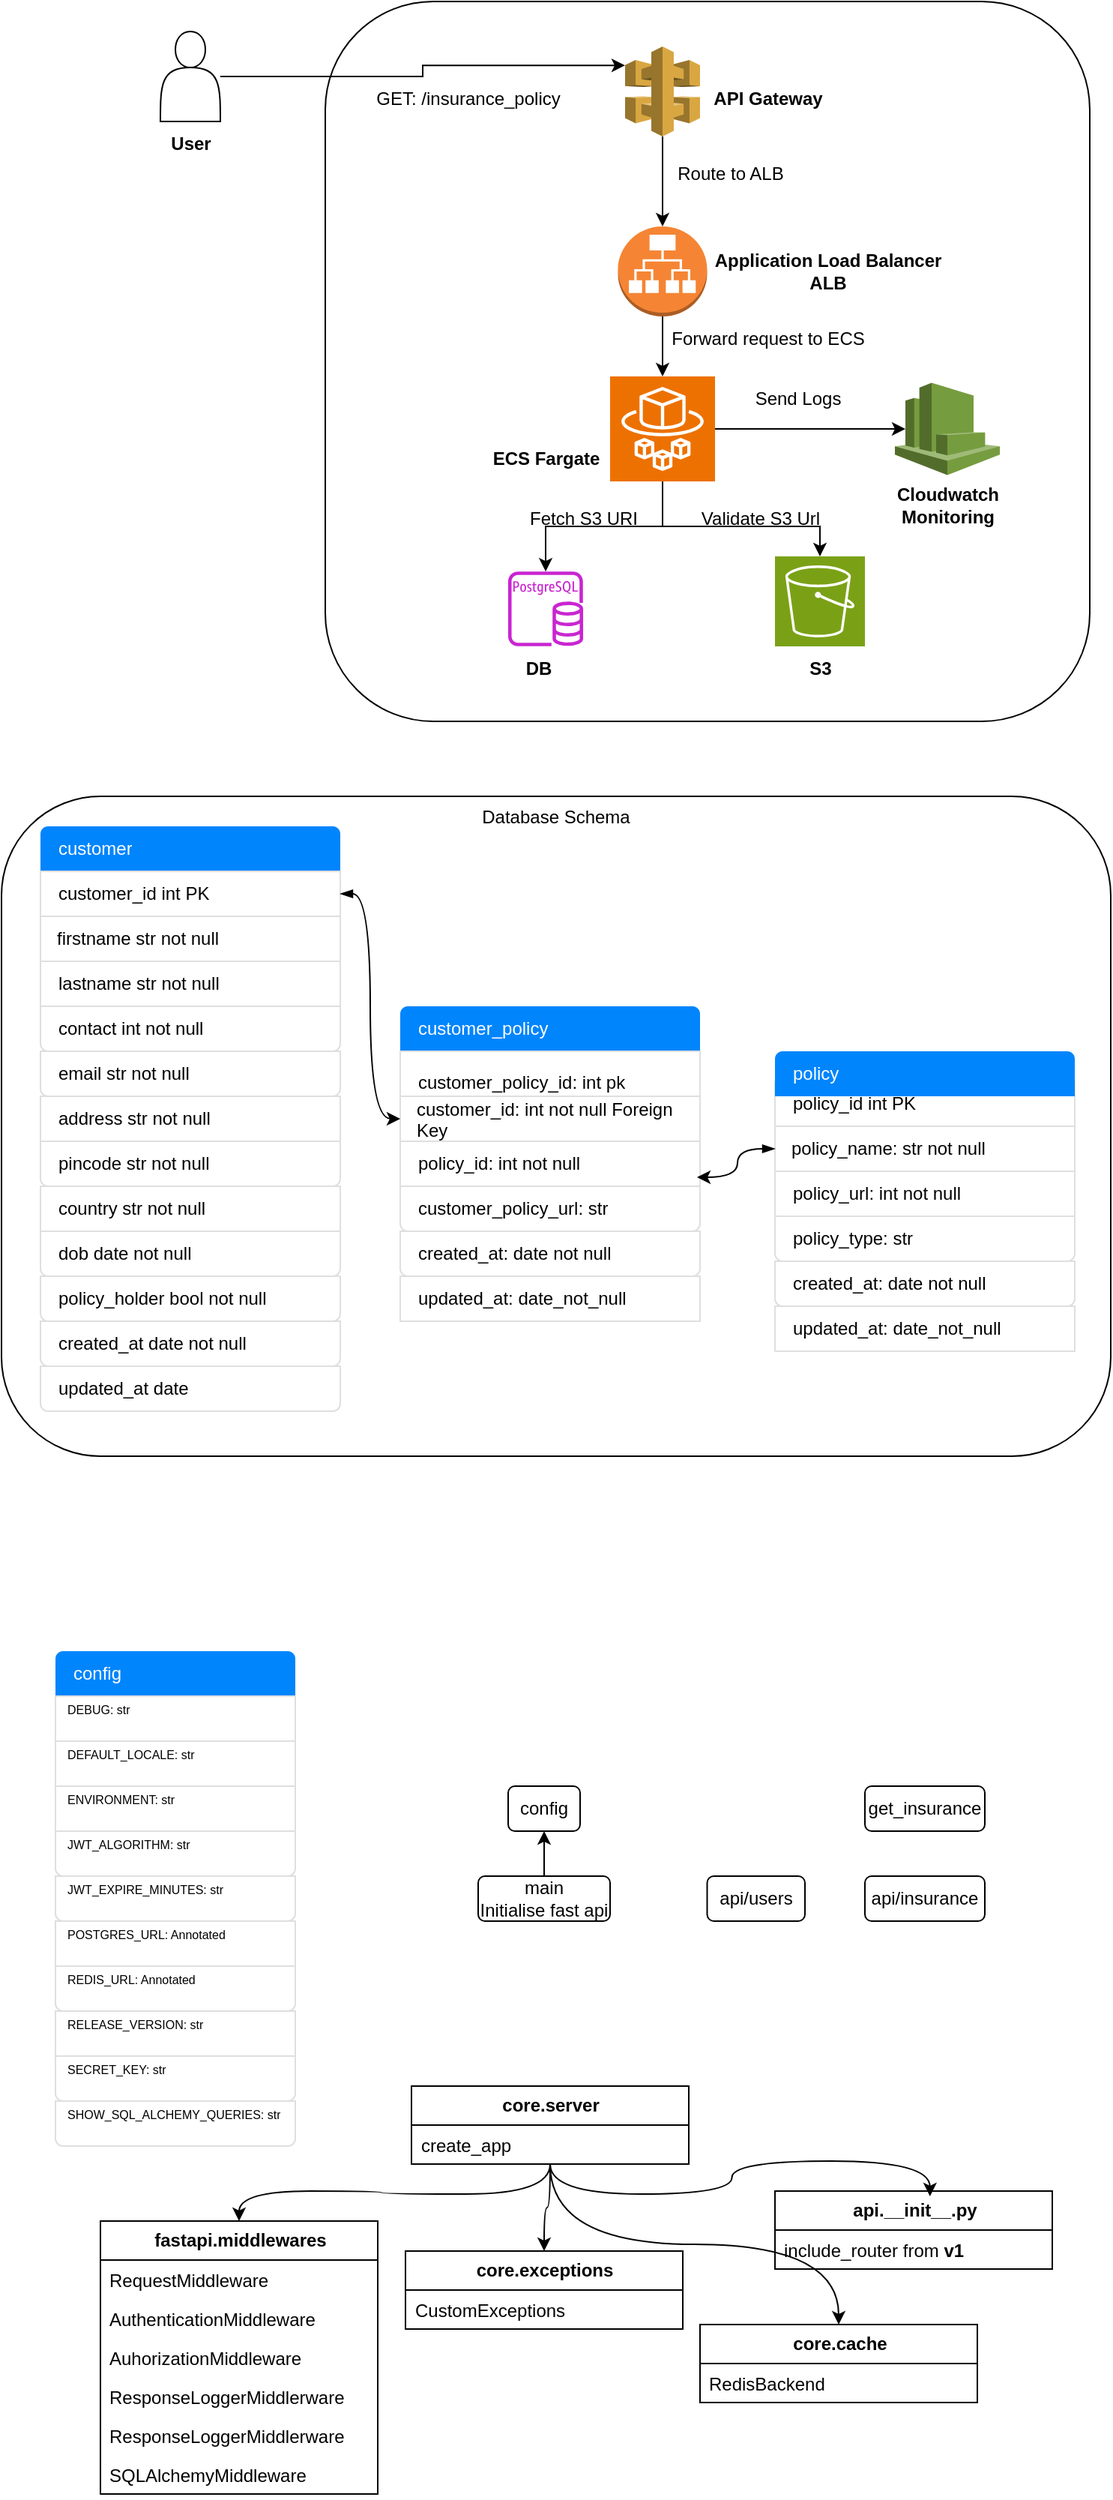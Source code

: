 <mxfile version="24.7.17">
  <diagram name="Page-1" id="BmRHWeZcQ2JRgK2zJg85">
    <mxGraphModel dx="1985" dy="1030" grid="1" gridSize="10" guides="1" tooltips="1" connect="1" arrows="1" fold="1" page="1" pageScale="1" pageWidth="827" pageHeight="1169" math="0" shadow="0">
      <root>
        <mxCell id="0" />
        <mxCell id="1" parent="0" />
        <mxCell id="vHByHvFqB6uSiXXfUXoa-16" value="Database Schema" style="rounded=1;whiteSpace=wrap;html=1;verticalAlign=top;" vertex="1" parent="1">
          <mxGeometry x="44" y="720" width="740" height="440" as="geometry" />
        </mxCell>
        <mxCell id="Dceuh1mDBH2nf0rDZ63H-2" value="" style="rounded=1;whiteSpace=wrap;html=1;" parent="1" vertex="1">
          <mxGeometry x="260" y="190" width="510" height="480" as="geometry" />
        </mxCell>
        <mxCell id="Dceuh1mDBH2nf0rDZ63H-1" value="" style="shape=actor;whiteSpace=wrap;html=1;" parent="1" vertex="1">
          <mxGeometry x="150" y="210" width="40" height="60" as="geometry" />
        </mxCell>
        <mxCell id="Dceuh1mDBH2nf0rDZ63H-6" value="" style="outlineConnect=0;dashed=0;verticalLabelPosition=bottom;verticalAlign=top;align=center;html=1;shape=mxgraph.aws3.api_gateway;fillColor=#D9A741;gradientColor=none;" parent="1" vertex="1">
          <mxGeometry x="460" y="220" width="50" height="60" as="geometry" />
        </mxCell>
        <mxCell id="Dceuh1mDBH2nf0rDZ63H-18" style="edgeStyle=orthogonalEdgeStyle;rounded=0;orthogonalLoop=1;jettySize=auto;html=1;exitX=0.5;exitY=1;exitDx=0;exitDy=0;exitPerimeter=0;" parent="1" source="Dceuh1mDBH2nf0rDZ63H-8" target="Dceuh1mDBH2nf0rDZ63H-10" edge="1">
          <mxGeometry relative="1" as="geometry" />
        </mxCell>
        <mxCell id="Dceuh1mDBH2nf0rDZ63H-8" value="" style="outlineConnect=0;dashed=0;verticalLabelPosition=bottom;verticalAlign=top;align=center;html=1;shape=mxgraph.aws3.application_load_balancer;fillColor=#F58534;gradientColor=none;" parent="1" vertex="1">
          <mxGeometry x="455.25" y="340" width="59.5" height="60" as="geometry" />
        </mxCell>
        <mxCell id="Dceuh1mDBH2nf0rDZ63H-9" style="edgeStyle=orthogonalEdgeStyle;rounded=0;orthogonalLoop=1;jettySize=auto;html=1;exitX=0.5;exitY=1;exitDx=0;exitDy=0;exitPerimeter=0;entryX=0.5;entryY=0;entryDx=0;entryDy=0;entryPerimeter=0;" parent="1" source="Dceuh1mDBH2nf0rDZ63H-6" target="Dceuh1mDBH2nf0rDZ63H-8" edge="1">
          <mxGeometry relative="1" as="geometry" />
        </mxCell>
        <mxCell id="Dceuh1mDBH2nf0rDZ63H-15" style="edgeStyle=orthogonalEdgeStyle;rounded=0;orthogonalLoop=1;jettySize=auto;html=1;exitX=0.5;exitY=1;exitDx=0;exitDy=0;exitPerimeter=0;" parent="1" source="Dceuh1mDBH2nf0rDZ63H-10" target="Dceuh1mDBH2nf0rDZ63H-13" edge="1">
          <mxGeometry relative="1" as="geometry" />
        </mxCell>
        <mxCell id="Dceuh1mDBH2nf0rDZ63H-16" style="edgeStyle=orthogonalEdgeStyle;rounded=0;orthogonalLoop=1;jettySize=auto;html=1;" parent="1" source="Dceuh1mDBH2nf0rDZ63H-10" target="Dceuh1mDBH2nf0rDZ63H-14" edge="1">
          <mxGeometry relative="1" as="geometry">
            <Array as="points">
              <mxPoint x="485" y="540" />
              <mxPoint x="590" y="540" />
            </Array>
          </mxGeometry>
        </mxCell>
        <mxCell id="Dceuh1mDBH2nf0rDZ63H-10" value="" style="sketch=0;points=[[0,0,0],[0.25,0,0],[0.5,0,0],[0.75,0,0],[1,0,0],[0,1,0],[0.25,1,0],[0.5,1,0],[0.75,1,0],[1,1,0],[0,0.25,0],[0,0.5,0],[0,0.75,0],[1,0.25,0],[1,0.5,0],[1,0.75,0]];outlineConnect=0;fontColor=#232F3E;fillColor=#ED7100;strokeColor=#ffffff;dashed=0;verticalLabelPosition=bottom;verticalAlign=top;align=center;html=1;fontSize=12;fontStyle=0;aspect=fixed;shape=mxgraph.aws4.resourceIcon;resIcon=mxgraph.aws4.fargate;" parent="1" vertex="1">
          <mxGeometry x="450" y="440" width="70" height="70" as="geometry" />
        </mxCell>
        <mxCell id="Dceuh1mDBH2nf0rDZ63H-13" value="" style="sketch=0;outlineConnect=0;fontColor=#232F3E;gradientColor=none;fillColor=#C925D1;strokeColor=none;dashed=0;verticalLabelPosition=bottom;verticalAlign=top;align=center;html=1;fontSize=12;fontStyle=0;aspect=fixed;pointerEvents=1;shape=mxgraph.aws4.rds_postgresql_instance;" parent="1" vertex="1">
          <mxGeometry x="382" y="570" width="50" height="50" as="geometry" />
        </mxCell>
        <mxCell id="Dceuh1mDBH2nf0rDZ63H-14" value="" style="sketch=0;points=[[0,0,0],[0.25,0,0],[0.5,0,0],[0.75,0,0],[1,0,0],[0,1,0],[0.25,1,0],[0.5,1,0],[0.75,1,0],[1,1,0],[0,0.25,0],[0,0.5,0],[0,0.75,0],[1,0.25,0],[1,0.5,0],[1,0.75,0]];outlineConnect=0;fontColor=#232F3E;fillColor=#7AA116;strokeColor=#ffffff;dashed=0;verticalLabelPosition=bottom;verticalAlign=top;align=center;html=1;fontSize=12;fontStyle=0;aspect=fixed;shape=mxgraph.aws4.resourceIcon;resIcon=mxgraph.aws4.s3;" parent="1" vertex="1">
          <mxGeometry x="560" y="560" width="60" height="60" as="geometry" />
        </mxCell>
        <mxCell id="Dceuh1mDBH2nf0rDZ63H-17" value="" style="outlineConnect=0;dashed=0;verticalLabelPosition=bottom;verticalAlign=top;align=center;html=1;shape=mxgraph.aws3.cloudwatch;fillColor=#759C3E;gradientColor=none;" parent="1" vertex="1">
          <mxGeometry x="640" y="444.25" width="70" height="61.5" as="geometry" />
        </mxCell>
        <mxCell id="Dceuh1mDBH2nf0rDZ63H-19" style="edgeStyle=orthogonalEdgeStyle;rounded=0;orthogonalLoop=1;jettySize=auto;html=1;exitX=1;exitY=0.5;exitDx=0;exitDy=0;exitPerimeter=0;entryX=0.1;entryY=0.5;entryDx=0;entryDy=0;entryPerimeter=0;" parent="1" source="Dceuh1mDBH2nf0rDZ63H-10" target="Dceuh1mDBH2nf0rDZ63H-17" edge="1">
          <mxGeometry relative="1" as="geometry" />
        </mxCell>
        <mxCell id="Dceuh1mDBH2nf0rDZ63H-20" style="edgeStyle=orthogonalEdgeStyle;rounded=0;orthogonalLoop=1;jettySize=auto;html=1;entryX=0;entryY=0.21;entryDx=0;entryDy=0;entryPerimeter=0;" parent="1" source="Dceuh1mDBH2nf0rDZ63H-1" target="Dceuh1mDBH2nf0rDZ63H-6" edge="1">
          <mxGeometry relative="1" as="geometry" />
        </mxCell>
        <mxCell id="Dceuh1mDBH2nf0rDZ63H-21" value="API Gateway" style="text;html=1;align=center;verticalAlign=middle;resizable=0;points=[];autosize=1;strokeColor=none;fillColor=none;fontStyle=1" parent="1" vertex="1">
          <mxGeometry x="510" y="240" width="90" height="30" as="geometry" />
        </mxCell>
        <mxCell id="Dceuh1mDBH2nf0rDZ63H-22" value="GET: /insurance_policy" style="text;html=1;align=center;verticalAlign=middle;resizable=0;points=[];autosize=1;strokeColor=none;fillColor=none;" parent="1" vertex="1">
          <mxGeometry x="280" y="240" width="150" height="30" as="geometry" />
        </mxCell>
        <mxCell id="Dceuh1mDBH2nf0rDZ63H-23" value="User" style="text;html=1;align=center;verticalAlign=middle;resizable=0;points=[];autosize=1;strokeColor=none;fillColor=none;fontStyle=1" parent="1" vertex="1">
          <mxGeometry x="145" y="270" width="50" height="30" as="geometry" />
        </mxCell>
        <mxCell id="Dceuh1mDBH2nf0rDZ63H-24" value="Application Load Balancer&lt;br&gt;ALB" style="text;html=1;align=center;verticalAlign=middle;resizable=0;points=[];autosize=1;strokeColor=none;fillColor=none;fontStyle=1" parent="1" vertex="1">
          <mxGeometry x="514.75" y="350" width="160" height="40" as="geometry" />
        </mxCell>
        <mxCell id="Dceuh1mDBH2nf0rDZ63H-27" value="Route to ALB" style="text;html=1;align=center;verticalAlign=middle;resizable=0;points=[];autosize=1;strokeColor=none;fillColor=none;" parent="1" vertex="1">
          <mxGeometry x="485" y="290" width="90" height="30" as="geometry" />
        </mxCell>
        <mxCell id="Dceuh1mDBH2nf0rDZ63H-28" value="Forward request to ECS" style="text;html=1;align=center;verticalAlign=middle;resizable=0;points=[];autosize=1;strokeColor=none;fillColor=none;" parent="1" vertex="1">
          <mxGeometry x="480" y="400" width="150" height="30" as="geometry" />
        </mxCell>
        <mxCell id="Dceuh1mDBH2nf0rDZ63H-29" value="Send Logs" style="text;html=1;align=center;verticalAlign=middle;resizable=0;points=[];autosize=1;strokeColor=none;fillColor=none;" parent="1" vertex="1">
          <mxGeometry x="535" y="440" width="80" height="30" as="geometry" />
        </mxCell>
        <mxCell id="Dceuh1mDBH2nf0rDZ63H-30" value="Validate S3 Url" style="text;html=1;align=center;verticalAlign=middle;resizable=0;points=[];autosize=1;strokeColor=none;fillColor=none;" parent="1" vertex="1">
          <mxGeometry x="500" y="520" width="100" height="30" as="geometry" />
        </mxCell>
        <mxCell id="Dceuh1mDBH2nf0rDZ63H-31" value="Fetch S3 URI" style="text;html=1;align=center;verticalAlign=middle;resizable=0;points=[];autosize=1;strokeColor=none;fillColor=none;" parent="1" vertex="1">
          <mxGeometry x="382" y="520" width="100" height="30" as="geometry" />
        </mxCell>
        <mxCell id="Dceuh1mDBH2nf0rDZ63H-32" value="Cloudwatch&lt;br&gt;Monitoring" style="text;html=1;align=center;verticalAlign=middle;resizable=0;points=[];autosize=1;strokeColor=none;fillColor=none;fontStyle=1" parent="1" vertex="1">
          <mxGeometry x="630" y="505.75" width="90" height="40" as="geometry" />
        </mxCell>
        <mxCell id="Dceuh1mDBH2nf0rDZ63H-33" value="S3" style="text;html=1;align=center;verticalAlign=middle;resizable=0;points=[];autosize=1;strokeColor=none;fillColor=none;fontStyle=1" parent="1" vertex="1">
          <mxGeometry x="570" y="620" width="40" height="30" as="geometry" />
        </mxCell>
        <mxCell id="Dceuh1mDBH2nf0rDZ63H-34" value="DB" style="text;html=1;align=center;verticalAlign=middle;resizable=0;points=[];autosize=1;strokeColor=none;fillColor=none;fontStyle=1" parent="1" vertex="1">
          <mxGeometry x="382" y="620" width="40" height="30" as="geometry" />
        </mxCell>
        <mxCell id="Dceuh1mDBH2nf0rDZ63H-35" value="ECS Fargate" style="text;html=1;align=center;verticalAlign=middle;resizable=0;points=[];autosize=1;strokeColor=none;fillColor=none;fontStyle=1" parent="1" vertex="1">
          <mxGeometry x="362" y="480" width="90" height="30" as="geometry" />
        </mxCell>
        <mxCell id="vHByHvFqB6uSiXXfUXoa-23" value="" style="swimlane;fontStyle=0;childLayout=stackLayout;horizontal=1;startSize=0;horizontalStack=0;resizeParent=1;resizeParentMax=0;resizeLast=0;collapsible=0;marginBottom=0;whiteSpace=wrap;html=1;strokeColor=none;fillColor=none;spacing=1;" vertex="1" parent="1">
          <mxGeometry x="70" y="740" width="200" height="390" as="geometry" />
        </mxCell>
        <mxCell id="vHByHvFqB6uSiXXfUXoa-24" value="customer" style="text;strokeColor=none;fillColor=#0085FC;align=left;verticalAlign=middle;spacingLeft=10;spacingRight=10;overflow=hidden;points=[[0,0.5],[1,0.5]];portConstraint=eastwest;rotatable=0;whiteSpace=wrap;html=1;shape=mxgraph.bootstrap.topButton;rSize=5;fontColor=#ffffff;" vertex="1" parent="vHByHvFqB6uSiXXfUXoa-23">
          <mxGeometry width="200" height="30" as="geometry" />
        </mxCell>
        <mxCell id="vHByHvFqB6uSiXXfUXoa-25" value="customer_id int PK" style="text;strokeColor=#DFDFDF;fillColor=#FFFFFF;align=left;verticalAlign=middle;spacingLeft=10;spacingRight=10;overflow=hidden;points=[[0,0.5],[1,0.5]];portConstraint=eastwest;rotatable=0;whiteSpace=wrap;html=1;rSize=5;fontColor=#000000;" vertex="1" parent="vHByHvFqB6uSiXXfUXoa-23">
          <mxGeometry y="30" width="200" height="30" as="geometry" />
        </mxCell>
        <mxCell id="vHByHvFqB6uSiXXfUXoa-26" value="firstname str not null" style="text;strokeColor=#DFDFDF;fillColor=#FFFFFF;align=left;verticalAlign=middle;spacingLeft=10;spacingRight=10;overflow=hidden;points=[[0,0.5],[1,0.5]];portConstraint=eastwest;rotatable=0;whiteSpace=wrap;html=1;rSize=5;fontColor=#000000;spacing=1;" vertex="1" parent="vHByHvFqB6uSiXXfUXoa-23">
          <mxGeometry y="60" width="200" height="30" as="geometry" />
        </mxCell>
        <mxCell id="vHByHvFqB6uSiXXfUXoa-27" value="lastname str not null" style="text;strokeColor=#DFDFDF;fillColor=#FFFFFF;align=left;verticalAlign=middle;spacingLeft=10;spacingRight=10;overflow=hidden;points=[[0,0.5],[1,0.5]];portConstraint=eastwest;rotatable=0;whiteSpace=wrap;html=1;rSize=5;fontColor=#000000;" vertex="1" parent="vHByHvFqB6uSiXXfUXoa-23">
          <mxGeometry y="90" width="200" height="30" as="geometry" />
        </mxCell>
        <mxCell id="vHByHvFqB6uSiXXfUXoa-28" value="contact int not null" style="text;strokeColor=#DFDFDF;fillColor=#FFFFFF;align=left;verticalAlign=middle;spacingLeft=10;spacingRight=10;overflow=hidden;points=[[0,0.5],[1,0.5]];portConstraint=eastwest;rotatable=0;whiteSpace=wrap;html=1;shape=mxgraph.bootstrap.bottomButton;rSize=5;fontColor=#000000;" vertex="1" parent="vHByHvFqB6uSiXXfUXoa-23">
          <mxGeometry y="120" width="200" height="30" as="geometry" />
        </mxCell>
        <mxCell id="vHByHvFqB6uSiXXfUXoa-29" value="email str not null" style="text;strokeColor=#DFDFDF;fillColor=#FFFFFF;align=left;verticalAlign=middle;spacingLeft=10;spacingRight=10;overflow=hidden;points=[[0,0.5],[1,0.5]];portConstraint=eastwest;rotatable=0;whiteSpace=wrap;html=1;shape=mxgraph.bootstrap.bottomButton;rSize=5;fontColor=#000000;" vertex="1" parent="vHByHvFqB6uSiXXfUXoa-23">
          <mxGeometry y="150" width="200" height="30" as="geometry" />
        </mxCell>
        <mxCell id="vHByHvFqB6uSiXXfUXoa-30" value="address str not null" style="text;strokeColor=#DFDFDF;fillColor=#FFFFFF;align=left;verticalAlign=middle;spacingLeft=10;spacingRight=10;overflow=hidden;points=[[0,0.5],[1,0.5]];portConstraint=eastwest;rotatable=0;whiteSpace=wrap;html=1;rSize=5;fontColor=#000000;" vertex="1" parent="vHByHvFqB6uSiXXfUXoa-23">
          <mxGeometry y="180" width="200" height="30" as="geometry" />
        </mxCell>
        <mxCell id="vHByHvFqB6uSiXXfUXoa-31" value="pincode str not null" style="text;strokeColor=#DFDFDF;fillColor=#FFFFFF;align=left;verticalAlign=middle;spacingLeft=10;spacingRight=10;overflow=hidden;points=[[0,0.5],[1,0.5]];portConstraint=eastwest;rotatable=0;whiteSpace=wrap;html=1;shape=mxgraph.bootstrap.bottomButton;rSize=5;fontColor=#000000;" vertex="1" parent="vHByHvFqB6uSiXXfUXoa-23">
          <mxGeometry y="210" width="200" height="30" as="geometry" />
        </mxCell>
        <mxCell id="vHByHvFqB6uSiXXfUXoa-32" value="country str not null" style="text;strokeColor=#DFDFDF;fillColor=#FFFFFF;align=left;verticalAlign=middle;spacingLeft=10;spacingRight=10;overflow=hidden;points=[[0,0.5],[1,0.5]];portConstraint=eastwest;rotatable=0;whiteSpace=wrap;html=1;rSize=5;fontColor=#000000;" vertex="1" parent="vHByHvFqB6uSiXXfUXoa-23">
          <mxGeometry y="240" width="200" height="30" as="geometry" />
        </mxCell>
        <mxCell id="vHByHvFqB6uSiXXfUXoa-33" value="dob date not null" style="text;strokeColor=#DFDFDF;fillColor=#FFFFFF;align=left;verticalAlign=middle;spacingLeft=10;spacingRight=10;overflow=hidden;points=[[0,0.5],[1,0.5]];portConstraint=eastwest;rotatable=0;whiteSpace=wrap;html=1;shape=mxgraph.bootstrap.bottomButton;rSize=5;fontColor=#000000;" vertex="1" parent="vHByHvFqB6uSiXXfUXoa-23">
          <mxGeometry y="270" width="200" height="30" as="geometry" />
        </mxCell>
        <mxCell id="vHByHvFqB6uSiXXfUXoa-34" value="policy_holder bool not null" style="text;strokeColor=#DFDFDF;fillColor=#FFFFFF;align=left;verticalAlign=middle;spacingLeft=10;spacingRight=10;overflow=hidden;points=[[0,0.5],[1,0.5]];portConstraint=eastwest;rotatable=0;whiteSpace=wrap;html=1;shape=mxgraph.bootstrap.bottomButton;rSize=5;fontColor=#000000;" vertex="1" parent="vHByHvFqB6uSiXXfUXoa-23">
          <mxGeometry y="300" width="200" height="30" as="geometry" />
        </mxCell>
        <mxCell id="vHByHvFqB6uSiXXfUXoa-36" value="created_at date not null" style="text;strokeColor=#DFDFDF;fillColor=#FFFFFF;align=left;verticalAlign=middle;spacingLeft=10;spacingRight=10;overflow=hidden;points=[[0,0.5],[1,0.5]];portConstraint=eastwest;rotatable=0;whiteSpace=wrap;html=1;shape=mxgraph.bootstrap.bottomButton;rSize=5;fontColor=#000000;" vertex="1" parent="vHByHvFqB6uSiXXfUXoa-23">
          <mxGeometry y="330" width="200" height="30" as="geometry" />
        </mxCell>
        <mxCell id="vHByHvFqB6uSiXXfUXoa-37" value="updated_at date&amp;nbsp;" style="text;strokeColor=#DFDFDF;fillColor=#FFFFFF;align=left;verticalAlign=middle;spacingLeft=10;spacingRight=10;overflow=hidden;points=[[0,0.5],[1,0.5]];portConstraint=eastwest;rotatable=0;whiteSpace=wrap;html=1;shape=mxgraph.bootstrap.bottomButton;rSize=5;fontColor=#000000;" vertex="1" parent="vHByHvFqB6uSiXXfUXoa-23">
          <mxGeometry y="360" width="200" height="30" as="geometry" />
        </mxCell>
        <mxCell id="vHByHvFqB6uSiXXfUXoa-38" value="" style="swimlane;fontStyle=0;childLayout=stackLayout;horizontal=1;startSize=0;horizontalStack=0;resizeParent=1;resizeParentMax=0;resizeLast=0;collapsible=0;marginBottom=0;whiteSpace=wrap;html=1;strokeColor=none;fillColor=none;spacing=1;" vertex="1" parent="1">
          <mxGeometry x="310" y="860" width="200" height="210" as="geometry" />
        </mxCell>
        <mxCell id="vHByHvFqB6uSiXXfUXoa-39" value="customer_policy" style="text;strokeColor=none;fillColor=#0085FC;align=left;verticalAlign=middle;spacingLeft=10;spacingRight=10;overflow=hidden;points=[[0,0.5],[1,0.5]];portConstraint=eastwest;rotatable=0;whiteSpace=wrap;html=1;shape=mxgraph.bootstrap.topButton;rSize=5;fontColor=#ffffff;" vertex="1" parent="vHByHvFqB6uSiXXfUXoa-38">
          <mxGeometry width="200" height="30" as="geometry" />
        </mxCell>
        <mxCell id="vHByHvFqB6uSiXXfUXoa-40" value="&lt;h1 style=&quot;margin-top: 0px; margin-bottom: 5px;&quot;&gt;&lt;font style=&quot;font-size: 12px; font-weight: normal;&quot;&gt;customer_policy_id: int pk&lt;/font&gt;&lt;/h1&gt;" style="text;strokeColor=#DFDFDF;fillColor=#FFFFFF;align=left;verticalAlign=middle;spacingLeft=10;spacingRight=10;overflow=hidden;points=[[0,0.5],[1,0.5]];portConstraint=eastwest;rotatable=0;whiteSpace=wrap;html=1;rSize=5;fontColor=#000000;" vertex="1" parent="vHByHvFqB6uSiXXfUXoa-38">
          <mxGeometry y="30" width="200" height="30" as="geometry" />
        </mxCell>
        <mxCell id="vHByHvFqB6uSiXXfUXoa-41" value="&lt;div&gt;customer_id: int not null Foreign Key&lt;/div&gt;" style="text;strokeColor=#DFDFDF;fillColor=#FFFFFF;align=left;verticalAlign=middle;spacingLeft=10;spacingRight=10;overflow=hidden;points=[[0,0.5],[1,0.5]];portConstraint=eastwest;rotatable=0;whiteSpace=wrap;html=1;rSize=5;fontColor=#000000;spacing=1;" vertex="1" parent="vHByHvFqB6uSiXXfUXoa-38">
          <mxGeometry y="60" width="200" height="30" as="geometry" />
        </mxCell>
        <mxCell id="vHByHvFqB6uSiXXfUXoa-42" value="&lt;div&gt;policy_id: int not null&lt;/div&gt;" style="text;strokeColor=#DFDFDF;fillColor=#FFFFFF;align=left;verticalAlign=middle;spacingLeft=10;spacingRight=10;overflow=hidden;points=[[0,0.5],[1,0.5]];portConstraint=eastwest;rotatable=0;whiteSpace=wrap;html=1;rSize=5;fontColor=#000000;" vertex="1" parent="vHByHvFqB6uSiXXfUXoa-38">
          <mxGeometry y="90" width="200" height="30" as="geometry" />
        </mxCell>
        <mxCell id="vHByHvFqB6uSiXXfUXoa-43" value="customer_policy_url: str" style="text;strokeColor=#DFDFDF;fillColor=#FFFFFF;align=left;verticalAlign=middle;spacingLeft=10;spacingRight=10;overflow=hidden;points=[[0,0.5],[1,0.5]];portConstraint=eastwest;rotatable=0;whiteSpace=wrap;html=1;shape=mxgraph.bootstrap.bottomButton;rSize=5;fontColor=#000000;" vertex="1" parent="vHByHvFqB6uSiXXfUXoa-38">
          <mxGeometry y="120" width="200" height="30" as="geometry" />
        </mxCell>
        <mxCell id="vHByHvFqB6uSiXXfUXoa-44" value="&lt;div&gt;created_at: date not null&lt;/div&gt;" style="text;strokeColor=#DFDFDF;fillColor=#FFFFFF;align=left;verticalAlign=middle;spacingLeft=10;spacingRight=10;overflow=hidden;points=[[0,0.5],[1,0.5]];portConstraint=eastwest;rotatable=0;whiteSpace=wrap;html=1;shape=mxgraph.bootstrap.bottomButton;rSize=5;fontColor=#000000;" vertex="1" parent="vHByHvFqB6uSiXXfUXoa-38">
          <mxGeometry y="150" width="200" height="30" as="geometry" />
        </mxCell>
        <mxCell id="vHByHvFqB6uSiXXfUXoa-45" value="updated_at: date_not_null" style="text;strokeColor=#DFDFDF;fillColor=#FFFFFF;align=left;verticalAlign=middle;spacingLeft=10;spacingRight=10;overflow=hidden;points=[[0,0.5],[1,0.5]];portConstraint=eastwest;rotatable=0;whiteSpace=wrap;html=1;rSize=5;fontColor=#000000;" vertex="1" parent="vHByHvFqB6uSiXXfUXoa-38">
          <mxGeometry y="180" width="200" height="30" as="geometry" />
        </mxCell>
        <mxCell id="vHByHvFqB6uSiXXfUXoa-52" value="" style="swimlane;fontStyle=0;childLayout=stackLayout;horizontal=1;startSize=0;horizontalStack=0;resizeParent=1;resizeParentMax=0;resizeLast=0;collapsible=0;marginBottom=0;whiteSpace=wrap;html=1;strokeColor=none;fillColor=none;spacing=1;" vertex="1" parent="1">
          <mxGeometry x="560" y="910" width="200" height="180" as="geometry" />
        </mxCell>
        <mxCell id="vHByHvFqB6uSiXXfUXoa-54" value="policy_id int PK" style="text;strokeColor=#DFDFDF;fillColor=#FFFFFF;align=left;verticalAlign=middle;spacingLeft=10;spacingRight=10;overflow=hidden;points=[[0,0.5],[1,0.5]];portConstraint=eastwest;rotatable=0;whiteSpace=wrap;html=1;rSize=5;fontColor=#000000;" vertex="1" parent="vHByHvFqB6uSiXXfUXoa-52">
          <mxGeometry width="200" height="30" as="geometry" />
        </mxCell>
        <mxCell id="vHByHvFqB6uSiXXfUXoa-55" value="policy_name: str not null" style="text;strokeColor=#DFDFDF;fillColor=#FFFFFF;align=left;verticalAlign=middle;spacingLeft=10;spacingRight=10;overflow=hidden;points=[[0,0.5],[1,0.5]];portConstraint=eastwest;rotatable=0;whiteSpace=wrap;html=1;rSize=5;fontColor=#000000;spacing=1;" vertex="1" parent="vHByHvFqB6uSiXXfUXoa-52">
          <mxGeometry y="30" width="200" height="30" as="geometry" />
        </mxCell>
        <mxCell id="vHByHvFqB6uSiXXfUXoa-56" value="policy_url: int not null" style="text;strokeColor=#DFDFDF;fillColor=#FFFFFF;align=left;verticalAlign=middle;spacingLeft=10;spacingRight=10;overflow=hidden;points=[[0,0.5],[1,0.5]];portConstraint=eastwest;rotatable=0;whiteSpace=wrap;html=1;rSize=5;fontColor=#000000;" vertex="1" parent="vHByHvFqB6uSiXXfUXoa-52">
          <mxGeometry y="60" width="200" height="30" as="geometry" />
        </mxCell>
        <mxCell id="vHByHvFqB6uSiXXfUXoa-57" value="&lt;div&gt;policy_type: str&lt;/div&gt;" style="text;strokeColor=#DFDFDF;fillColor=#FFFFFF;align=left;verticalAlign=middle;spacingLeft=10;spacingRight=10;overflow=hidden;points=[[0,0.5],[1,0.5]];portConstraint=eastwest;rotatable=0;whiteSpace=wrap;html=1;shape=mxgraph.bootstrap.bottomButton;rSize=5;fontColor=#000000;" vertex="1" parent="vHByHvFqB6uSiXXfUXoa-52">
          <mxGeometry y="90" width="200" height="30" as="geometry" />
        </mxCell>
        <mxCell id="vHByHvFqB6uSiXXfUXoa-58" value="&lt;div&gt;created_at: date not null&lt;/div&gt;" style="text;strokeColor=#DFDFDF;fillColor=#FFFFFF;align=left;verticalAlign=middle;spacingLeft=10;spacingRight=10;overflow=hidden;points=[[0,0.5],[1,0.5]];portConstraint=eastwest;rotatable=0;whiteSpace=wrap;html=1;shape=mxgraph.bootstrap.bottomButton;rSize=5;fontColor=#000000;" vertex="1" parent="vHByHvFqB6uSiXXfUXoa-52">
          <mxGeometry y="120" width="200" height="30" as="geometry" />
        </mxCell>
        <mxCell id="vHByHvFqB6uSiXXfUXoa-59" value="updated_at: date_not_null" style="text;strokeColor=#DFDFDF;fillColor=#FFFFFF;align=left;verticalAlign=middle;spacingLeft=10;spacingRight=10;overflow=hidden;points=[[0,0.5],[1,0.5]];portConstraint=eastwest;rotatable=0;whiteSpace=wrap;html=1;rSize=5;fontColor=#000000;" vertex="1" parent="vHByHvFqB6uSiXXfUXoa-52">
          <mxGeometry y="150" width="200" height="30" as="geometry" />
        </mxCell>
        <mxCell id="vHByHvFqB6uSiXXfUXoa-60" value="" style="edgeStyle=orthogonalEdgeStyle;rounded=0;orthogonalLoop=1;jettySize=auto;html=1;entryX=0.99;entryY=0.8;entryDx=0;entryDy=0;entryPerimeter=0;verticalAlign=middle;curved=1;startArrow=blockThin;startFill=1;" edge="1" parent="1" source="vHByHvFqB6uSiXXfUXoa-55" target="vHByHvFqB6uSiXXfUXoa-42">
          <mxGeometry relative="1" as="geometry" />
        </mxCell>
        <mxCell id="vHByHvFqB6uSiXXfUXoa-53" value="policy" style="text;strokeColor=none;fillColor=#0085FC;align=left;verticalAlign=middle;spacingLeft=10;spacingRight=10;overflow=hidden;points=[[0,0.5],[1,0.5]];portConstraint=eastwest;rotatable=0;whiteSpace=wrap;html=1;shape=mxgraph.bootstrap.topButton;rSize=5;fontColor=#ffffff;" vertex="1" parent="1">
          <mxGeometry x="560" y="890" width="200" height="30" as="geometry" />
        </mxCell>
        <mxCell id="vHByHvFqB6uSiXXfUXoa-61" style="edgeStyle=orthogonalEdgeStyle;rounded=0;orthogonalLoop=1;jettySize=auto;html=1;exitX=1;exitY=0.5;exitDx=0;exitDy=0;entryX=0;entryY=0.5;entryDx=0;entryDy=0;startArrow=blockThin;startFill=1;curved=1;" edge="1" parent="1" source="vHByHvFqB6uSiXXfUXoa-25" target="vHByHvFqB6uSiXXfUXoa-41">
          <mxGeometry relative="1" as="geometry" />
        </mxCell>
        <mxCell id="vHByHvFqB6uSiXXfUXoa-63" value="" style="swimlane;fontStyle=0;childLayout=stackLayout;horizontal=1;startSize=0;horizontalStack=0;resizeParent=1;resizeParentMax=0;resizeLast=0;collapsible=0;marginBottom=0;whiteSpace=wrap;html=1;strokeColor=none;fillColor=none;spacing=1;fontSize=8;" vertex="1" parent="1">
          <mxGeometry x="80" y="1290" width="160" height="330" as="geometry" />
        </mxCell>
        <mxCell id="vHByHvFqB6uSiXXfUXoa-64" value="config" style="text;strokeColor=none;fillColor=#0085FC;align=left;verticalAlign=middle;spacingLeft=10;spacingRight=10;overflow=hidden;points=[[0,0.5],[1,0.5]];portConstraint=eastwest;rotatable=0;whiteSpace=wrap;html=1;shape=mxgraph.bootstrap.topButton;rSize=5;fontColor=#ffffff;" vertex="1" parent="vHByHvFqB6uSiXXfUXoa-63">
          <mxGeometry width="160" height="30" as="geometry" />
        </mxCell>
        <mxCell id="vHByHvFqB6uSiXXfUXoa-65" value="DEBUG: str" style="text;strokeColor=#DFDFDF;fillColor=#FFFFFF;align=left;verticalAlign=middle;spacingLeft=8;spacingRight=7;overflow=hidden;points=[[0,0.5],[1,0.5]];portConstraint=eastwest;rotatable=0;whiteSpace=wrap;html=1;rSize=5;fontColor=#000000;fontSize=8;spacing=0;spacingTop=-3;spacingBottom=9;" vertex="1" parent="vHByHvFqB6uSiXXfUXoa-63">
          <mxGeometry y="30" width="160" height="30" as="geometry" />
        </mxCell>
        <mxCell id="vHByHvFqB6uSiXXfUXoa-66" value="DEFAULT_LOCALE: str" style="text;strokeColor=#DFDFDF;fillColor=#FFFFFF;align=left;verticalAlign=middle;spacingLeft=8;spacingRight=7;overflow=hidden;points=[[0,0.5],[1,0.5]];portConstraint=eastwest;rotatable=0;whiteSpace=wrap;html=1;rSize=5;fontColor=#000000;spacing=0;fontSize=8;spacingTop=-3;spacingBottom=9;" vertex="1" parent="vHByHvFqB6uSiXXfUXoa-63">
          <mxGeometry y="60" width="160" height="30" as="geometry" />
        </mxCell>
        <mxCell id="vHByHvFqB6uSiXXfUXoa-67" value="ENVIRONMENT: str" style="text;strokeColor=#DFDFDF;fillColor=#FFFFFF;align=left;verticalAlign=middle;spacingLeft=8;spacingRight=7;overflow=hidden;points=[[0,0.5],[1,0.5]];portConstraint=eastwest;rotatable=0;whiteSpace=wrap;html=1;rSize=5;fontColor=#000000;fontSize=8;spacing=0;spacingTop=-3;spacingBottom=9;" vertex="1" parent="vHByHvFqB6uSiXXfUXoa-63">
          <mxGeometry y="90" width="160" height="30" as="geometry" />
        </mxCell>
        <mxCell id="vHByHvFqB6uSiXXfUXoa-68" value="JWT_ALGORITHM: str" style="text;strokeColor=#DFDFDF;fillColor=#FFFFFF;align=left;verticalAlign=middle;spacingLeft=8;spacingRight=7;overflow=hidden;points=[[0,0.5],[1,0.5]];portConstraint=eastwest;rotatable=0;whiteSpace=wrap;html=1;shape=mxgraph.bootstrap.bottomButton;rSize=5;fontColor=#000000;fontSize=8;spacing=0;spacingTop=-3;spacingBottom=9;" vertex="1" parent="vHByHvFqB6uSiXXfUXoa-63">
          <mxGeometry y="120" width="160" height="30" as="geometry" />
        </mxCell>
        <mxCell id="vHByHvFqB6uSiXXfUXoa-69" value="JWT_EXPIRE_MINUTES: str" style="text;strokeColor=#DFDFDF;fillColor=#FFFFFF;align=left;verticalAlign=middle;spacingLeft=8;spacingRight=7;overflow=hidden;points=[[0,0.5],[1,0.5]];portConstraint=eastwest;rotatable=0;whiteSpace=wrap;html=1;shape=mxgraph.bootstrap.bottomButton;rSize=5;fontColor=#000000;fontSize=8;spacing=0;spacingTop=-3;spacingBottom=9;" vertex="1" parent="vHByHvFqB6uSiXXfUXoa-63">
          <mxGeometry y="150" width="160" height="30" as="geometry" />
        </mxCell>
        <mxCell id="vHByHvFqB6uSiXXfUXoa-70" value="POSTGRES_URL: Annotated" style="text;strokeColor=#DFDFDF;fillColor=#FFFFFF;align=left;verticalAlign=middle;spacingLeft=8;spacingRight=7;overflow=hidden;points=[[0,0.5],[1,0.5]];portConstraint=eastwest;rotatable=0;whiteSpace=wrap;html=1;rSize=5;fontColor=#000000;fontSize=8;spacing=0;spacingTop=-3;spacingBottom=9;" vertex="1" parent="vHByHvFqB6uSiXXfUXoa-63">
          <mxGeometry y="180" width="160" height="30" as="geometry" />
        </mxCell>
        <mxCell id="vHByHvFqB6uSiXXfUXoa-71" value="REDIS_URL: Annotated" style="text;strokeColor=#DFDFDF;fillColor=#FFFFFF;align=left;verticalAlign=middle;spacingLeft=8;spacingRight=7;overflow=hidden;points=[[0,0.5],[1,0.5]];portConstraint=eastwest;rotatable=0;whiteSpace=wrap;html=1;shape=mxgraph.bootstrap.bottomButton;rSize=5;fontColor=#000000;fontSize=8;spacing=0;spacingTop=-3;spacingBottom=9;" vertex="1" parent="vHByHvFqB6uSiXXfUXoa-63">
          <mxGeometry y="210" width="160" height="30" as="geometry" />
        </mxCell>
        <mxCell id="vHByHvFqB6uSiXXfUXoa-72" value="RELEASE_VERSION: str" style="text;strokeColor=#DFDFDF;fillColor=#FFFFFF;align=left;verticalAlign=middle;spacingLeft=8;spacingRight=7;overflow=hidden;points=[[0,0.5],[1,0.5]];portConstraint=eastwest;rotatable=0;whiteSpace=wrap;html=1;rSize=5;fontColor=#000000;fontSize=8;spacing=0;spacingTop=-3;spacingBottom=9;" vertex="1" parent="vHByHvFqB6uSiXXfUXoa-63">
          <mxGeometry y="240" width="160" height="30" as="geometry" />
        </mxCell>
        <mxCell id="vHByHvFqB6uSiXXfUXoa-73" value="SECRET_KEY: str" style="text;strokeColor=#DFDFDF;fillColor=#FFFFFF;align=left;verticalAlign=middle;spacingLeft=8;spacingRight=7;overflow=hidden;points=[[0,0.5],[1,0.5]];portConstraint=eastwest;rotatable=0;whiteSpace=wrap;html=1;shape=mxgraph.bootstrap.bottomButton;rSize=5;fontColor=#000000;fontSize=8;spacing=0;spacingTop=-3;spacingBottom=9;" vertex="1" parent="vHByHvFqB6uSiXXfUXoa-63">
          <mxGeometry y="270" width="160" height="30" as="geometry" />
        </mxCell>
        <mxCell id="vHByHvFqB6uSiXXfUXoa-74" value="SHOW_SQL_ALCHEMY_QUERIES: str" style="text;strokeColor=#DFDFDF;fillColor=#FFFFFF;align=left;verticalAlign=middle;spacingLeft=8;spacingRight=7;overflow=hidden;points=[[0,0.5],[1,0.5]];portConstraint=eastwest;rotatable=0;whiteSpace=wrap;html=1;shape=mxgraph.bootstrap.bottomButton;rSize=5;fontColor=#000000;fontSize=8;spacing=0;spacingTop=-3;spacingBottom=9;" vertex="1" parent="vHByHvFqB6uSiXXfUXoa-63">
          <mxGeometry y="300" width="160" height="30" as="geometry" />
        </mxCell>
        <mxCell id="vHByHvFqB6uSiXXfUXoa-93" style="edgeStyle=orthogonalEdgeStyle;rounded=0;orthogonalLoop=1;jettySize=auto;html=1;exitX=0.5;exitY=0;exitDx=0;exitDy=0;entryX=0.5;entryY=1;entryDx=0;entryDy=0;" edge="1" parent="1" source="vHByHvFqB6uSiXXfUXoa-77" target="vHByHvFqB6uSiXXfUXoa-92">
          <mxGeometry relative="1" as="geometry" />
        </mxCell>
        <mxCell id="vHByHvFqB6uSiXXfUXoa-77" value="main&lt;br&gt;Initialise fast api" style="rounded=1;whiteSpace=wrap;html=1;" vertex="1" parent="1">
          <mxGeometry x="362" y="1440" width="88" height="30" as="geometry" />
        </mxCell>
        <mxCell id="vHByHvFqB6uSiXXfUXoa-92" value="config" style="rounded=1;whiteSpace=wrap;html=1;" vertex="1" parent="1">
          <mxGeometry x="382" y="1380" width="48" height="30" as="geometry" />
        </mxCell>
        <mxCell id="vHByHvFqB6uSiXXfUXoa-95" value="api/users" style="rounded=1;whiteSpace=wrap;html=1;" vertex="1" parent="1">
          <mxGeometry x="514.75" y="1440" width="65.25" height="30" as="geometry" />
        </mxCell>
        <mxCell id="vHByHvFqB6uSiXXfUXoa-96" value="api/insurance" style="rounded=1;whiteSpace=wrap;html=1;" vertex="1" parent="1">
          <mxGeometry x="620" y="1440" width="80" height="30" as="geometry" />
        </mxCell>
        <mxCell id="vHByHvFqB6uSiXXfUXoa-97" value="get_insurance" style="rounded=1;whiteSpace=wrap;html=1;" vertex="1" parent="1">
          <mxGeometry x="620" y="1380" width="80" height="30" as="geometry" />
        </mxCell>
        <mxCell id="vHByHvFqB6uSiXXfUXoa-104" value="fastapi.middlewares" style="swimlane;fontStyle=1;childLayout=stackLayout;horizontal=1;startSize=26;fillColor=none;horizontalStack=0;resizeParent=1;resizeParentMax=0;resizeLast=0;collapsible=1;marginBottom=0;html=1;" vertex="1" parent="1">
          <mxGeometry x="110" y="1670" width="185" height="182" as="geometry">
            <mxRectangle x="160" y="1670" width="130" height="30" as="alternateBounds" />
          </mxGeometry>
        </mxCell>
        <mxCell id="vHByHvFqB6uSiXXfUXoa-105" value="&lt;span style=&quot;text-align: center;&quot;&gt;RequestMiddleware&lt;/span&gt;" style="text;strokeColor=none;fillColor=none;align=left;verticalAlign=top;spacingLeft=4;spacingRight=4;overflow=hidden;rotatable=0;points=[[0,0.5],[1,0.5]];portConstraint=eastwest;whiteSpace=wrap;html=1;" vertex="1" parent="vHByHvFqB6uSiXXfUXoa-104">
          <mxGeometry y="26" width="185" height="26" as="geometry" />
        </mxCell>
        <mxCell id="vHByHvFqB6uSiXXfUXoa-106" value="&lt;span style=&quot;text-align: center;&quot;&gt;AuthenticationMiddleware&lt;/span&gt;" style="text;strokeColor=none;fillColor=none;align=left;verticalAlign=top;spacingLeft=4;spacingRight=4;overflow=hidden;rotatable=0;points=[[0,0.5],[1,0.5]];portConstraint=eastwest;whiteSpace=wrap;html=1;" vertex="1" parent="vHByHvFqB6uSiXXfUXoa-104">
          <mxGeometry y="52" width="185" height="26" as="geometry" />
        </mxCell>
        <mxCell id="vHByHvFqB6uSiXXfUXoa-107" value="&lt;span style=&quot;text-align: center;&quot;&gt;AuhorizationMiddleware&lt;/span&gt;" style="text;strokeColor=none;fillColor=none;align=left;verticalAlign=top;spacingLeft=4;spacingRight=4;overflow=hidden;rotatable=0;points=[[0,0.5],[1,0.5]];portConstraint=eastwest;whiteSpace=wrap;html=1;" vertex="1" parent="vHByHvFqB6uSiXXfUXoa-104">
          <mxGeometry y="78" width="185" height="26" as="geometry" />
        </mxCell>
        <mxCell id="vHByHvFqB6uSiXXfUXoa-108" value="&lt;span style=&quot;text-align: center;&quot;&gt;ResponseLoggerMiddlerware&lt;/span&gt;" style="text;strokeColor=none;fillColor=none;align=left;verticalAlign=top;spacingLeft=4;spacingRight=4;overflow=hidden;rotatable=0;points=[[0,0.5],[1,0.5]];portConstraint=eastwest;whiteSpace=wrap;html=1;" vertex="1" parent="vHByHvFqB6uSiXXfUXoa-104">
          <mxGeometry y="104" width="185" height="26" as="geometry" />
        </mxCell>
        <mxCell id="vHByHvFqB6uSiXXfUXoa-109" value="&lt;span style=&quot;text-align: center;&quot;&gt;ResponseLoggerMiddlerware&lt;/span&gt;" style="text;strokeColor=none;fillColor=none;align=left;verticalAlign=top;spacingLeft=4;spacingRight=4;overflow=hidden;rotatable=0;points=[[0,0.5],[1,0.5]];portConstraint=eastwest;whiteSpace=wrap;html=1;" vertex="1" parent="vHByHvFqB6uSiXXfUXoa-104">
          <mxGeometry y="130" width="185" height="26" as="geometry" />
        </mxCell>
        <mxCell id="vHByHvFqB6uSiXXfUXoa-112" value="&lt;span style=&quot;text-align: center;&quot;&gt;SQLAlchemyMiddleware&lt;/span&gt;" style="text;strokeColor=none;fillColor=none;align=left;verticalAlign=top;spacingLeft=4;spacingRight=4;overflow=hidden;rotatable=0;points=[[0,0.5],[1,0.5]];portConstraint=eastwest;whiteSpace=wrap;html=1;" vertex="1" parent="vHByHvFqB6uSiXXfUXoa-104">
          <mxGeometry y="156" width="185" height="26" as="geometry" />
        </mxCell>
        <mxCell id="vHByHvFqB6uSiXXfUXoa-114" value="core.cache" style="swimlane;fontStyle=1;childLayout=stackLayout;horizontal=1;startSize=26;fillColor=none;horizontalStack=0;resizeParent=1;resizeParentMax=0;resizeLast=0;collapsible=1;marginBottom=0;html=1;" vertex="1" parent="1">
          <mxGeometry x="510" y="1739" width="185" height="52" as="geometry">
            <mxRectangle x="510" y="1739" width="130" height="30" as="alternateBounds" />
          </mxGeometry>
        </mxCell>
        <mxCell id="vHByHvFqB6uSiXXfUXoa-115" value="RedisBackend" style="text;strokeColor=none;fillColor=none;align=left;verticalAlign=top;spacingLeft=4;spacingRight=4;overflow=hidden;rotatable=0;points=[[0,0.5],[1,0.5]];portConstraint=eastwest;whiteSpace=wrap;html=1;" vertex="1" parent="vHByHvFqB6uSiXXfUXoa-114">
          <mxGeometry y="26" width="185" height="26" as="geometry" />
        </mxCell>
        <mxCell id="vHByHvFqB6uSiXXfUXoa-121" value="core.exceptions" style="swimlane;fontStyle=1;childLayout=stackLayout;horizontal=1;startSize=26;fillColor=none;horizontalStack=0;resizeParent=1;resizeParentMax=0;resizeLast=0;collapsible=1;marginBottom=0;html=1;" vertex="1" parent="1">
          <mxGeometry x="313.5" y="1690" width="185" height="52" as="geometry">
            <mxRectangle x="330" y="1670" width="130" height="30" as="alternateBounds" />
          </mxGeometry>
        </mxCell>
        <mxCell id="vHByHvFqB6uSiXXfUXoa-122" value="CustomExceptions" style="text;strokeColor=none;fillColor=none;align=left;verticalAlign=top;spacingLeft=4;spacingRight=4;overflow=hidden;rotatable=0;points=[[0,0.5],[1,0.5]];portConstraint=eastwest;whiteSpace=wrap;html=1;" vertex="1" parent="vHByHvFqB6uSiXXfUXoa-121">
          <mxGeometry y="26" width="185" height="26" as="geometry" />
        </mxCell>
        <mxCell id="vHByHvFqB6uSiXXfUXoa-127" style="edgeStyle=orthogonalEdgeStyle;rounded=0;orthogonalLoop=1;jettySize=auto;html=1;exitX=0.5;exitY=1;exitDx=0;exitDy=0;entryX=0.5;entryY=0;entryDx=0;entryDy=0;curved=1;" edge="1" parent="1" source="vHByHvFqB6uSiXXfUXoa-123" target="vHByHvFqB6uSiXXfUXoa-104">
          <mxGeometry relative="1" as="geometry" />
        </mxCell>
        <mxCell id="vHByHvFqB6uSiXXfUXoa-128" style="edgeStyle=orthogonalEdgeStyle;rounded=0;orthogonalLoop=1;jettySize=auto;html=1;exitX=0.5;exitY=1;exitDx=0;exitDy=0;entryX=0.5;entryY=0;entryDx=0;entryDy=0;curved=1;" edge="1" parent="1" source="vHByHvFqB6uSiXXfUXoa-123" target="vHByHvFqB6uSiXXfUXoa-121">
          <mxGeometry relative="1" as="geometry" />
        </mxCell>
        <mxCell id="vHByHvFqB6uSiXXfUXoa-129" style="edgeStyle=orthogonalEdgeStyle;rounded=0;orthogonalLoop=1;jettySize=auto;html=1;exitX=0.5;exitY=1;exitDx=0;exitDy=0;entryX=0.5;entryY=0;entryDx=0;entryDy=0;curved=1;" edge="1" parent="1" source="vHByHvFqB6uSiXXfUXoa-123" target="vHByHvFqB6uSiXXfUXoa-114">
          <mxGeometry relative="1" as="geometry" />
        </mxCell>
        <mxCell id="vHByHvFqB6uSiXXfUXoa-123" value="core.server" style="swimlane;fontStyle=1;childLayout=stackLayout;horizontal=1;startSize=26;fillColor=none;horizontalStack=0;resizeParent=1;resizeParentMax=0;resizeLast=0;collapsible=1;marginBottom=0;html=1;" vertex="1" parent="1">
          <mxGeometry x="317.5" y="1580" width="185" height="52" as="geometry">
            <mxRectangle x="317.5" y="1580" width="130" height="30" as="alternateBounds" />
          </mxGeometry>
        </mxCell>
        <mxCell id="vHByHvFqB6uSiXXfUXoa-124" value="create_app" style="text;strokeColor=none;fillColor=none;align=left;verticalAlign=top;spacingLeft=4;spacingRight=4;overflow=hidden;rotatable=0;points=[[0,0.5],[1,0.5]];portConstraint=eastwest;whiteSpace=wrap;html=1;" vertex="1" parent="vHByHvFqB6uSiXXfUXoa-123">
          <mxGeometry y="26" width="185" height="26" as="geometry" />
        </mxCell>
        <mxCell id="vHByHvFqB6uSiXXfUXoa-125" value="api.__init__.py" style="swimlane;fontStyle=1;childLayout=stackLayout;horizontal=1;startSize=26;fillColor=none;horizontalStack=0;resizeParent=1;resizeParentMax=0;resizeLast=0;collapsible=1;marginBottom=0;html=1;" vertex="1" parent="1">
          <mxGeometry x="560" y="1650" width="185" height="52" as="geometry">
            <mxRectangle x="560" y="1650" width="130" height="30" as="alternateBounds" />
          </mxGeometry>
        </mxCell>
        <mxCell id="vHByHvFqB6uSiXXfUXoa-126" value="include_router from &lt;b&gt;v1&lt;/b&gt;" style="text;strokeColor=none;fillColor=none;align=left;verticalAlign=top;spacingLeft=4;spacingRight=4;overflow=hidden;rotatable=0;points=[[0,0.5],[1,0.5]];portConstraint=eastwest;whiteSpace=wrap;html=1;" vertex="1" parent="vHByHvFqB6uSiXXfUXoa-125">
          <mxGeometry y="26" width="185" height="26" as="geometry" />
        </mxCell>
        <mxCell id="vHByHvFqB6uSiXXfUXoa-130" style="edgeStyle=orthogonalEdgeStyle;rounded=0;orthogonalLoop=1;jettySize=auto;html=1;exitX=0.5;exitY=1;exitDx=0;exitDy=0;entryX=0.559;entryY=0.067;entryDx=0;entryDy=0;entryPerimeter=0;curved=1;" edge="1" parent="1" source="vHByHvFqB6uSiXXfUXoa-123" target="vHByHvFqB6uSiXXfUXoa-125">
          <mxGeometry relative="1" as="geometry" />
        </mxCell>
      </root>
    </mxGraphModel>
  </diagram>
</mxfile>

